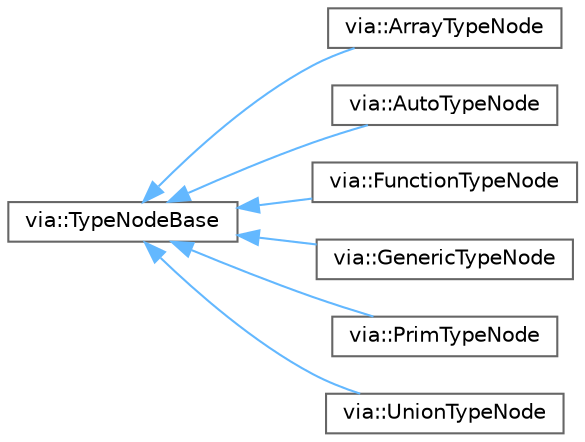 digraph "Graphical Class Hierarchy"
{
 // LATEX_PDF_SIZE
  bgcolor="transparent";
  edge [fontname=Helvetica,fontsize=10,labelfontname=Helvetica,labelfontsize=10];
  node [fontname=Helvetica,fontsize=10,shape=box,height=0.2,width=0.4];
  rankdir="LR";
  Node0 [id="Node000000",label="via::TypeNodeBase",height=0.2,width=0.4,color="grey40", fillcolor="white", style="filled",URL="$structvia_1_1TypeNodeBase.html",tooltip=" "];
  Node0 -> Node1 [id="edge30_Node000000_Node000001",dir="back",color="steelblue1",style="solid",tooltip=" "];
  Node1 [id="Node000001",label="via::ArrayTypeNode",height=0.2,width=0.4,color="grey40", fillcolor="white", style="filled",URL="$structvia_1_1ArrayTypeNode.html",tooltip=" "];
  Node0 -> Node2 [id="edge31_Node000000_Node000002",dir="back",color="steelblue1",style="solid",tooltip=" "];
  Node2 [id="Node000002",label="via::AutoTypeNode",height=0.2,width=0.4,color="grey40", fillcolor="white", style="filled",URL="$structvia_1_1AutoTypeNode.html",tooltip=" "];
  Node0 -> Node3 [id="edge32_Node000000_Node000003",dir="back",color="steelblue1",style="solid",tooltip=" "];
  Node3 [id="Node000003",label="via::FunctionTypeNode",height=0.2,width=0.4,color="grey40", fillcolor="white", style="filled",URL="$structvia_1_1FunctionTypeNode.html",tooltip=" "];
  Node0 -> Node4 [id="edge33_Node000000_Node000004",dir="back",color="steelblue1",style="solid",tooltip=" "];
  Node4 [id="Node000004",label="via::GenericTypeNode",height=0.2,width=0.4,color="grey40", fillcolor="white", style="filled",URL="$structvia_1_1GenericTypeNode.html",tooltip=" "];
  Node0 -> Node5 [id="edge34_Node000000_Node000005",dir="back",color="steelblue1",style="solid",tooltip=" "];
  Node5 [id="Node000005",label="via::PrimTypeNode",height=0.2,width=0.4,color="grey40", fillcolor="white", style="filled",URL="$structvia_1_1PrimTypeNode.html",tooltip=" "];
  Node0 -> Node6 [id="edge35_Node000000_Node000006",dir="back",color="steelblue1",style="solid",tooltip=" "];
  Node6 [id="Node000006",label="via::UnionTypeNode",height=0.2,width=0.4,color="grey40", fillcolor="white", style="filled",URL="$structvia_1_1UnionTypeNode.html",tooltip=" "];
}
